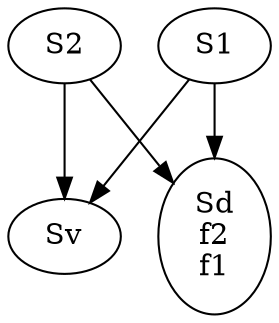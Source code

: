 digraph Fourmiliere {
  S2 [label="S2"];
  S2 -> Sv;
  S2 -> Sd;
  S1 [label="S1"];
  S1 -> Sv;
  S1 -> Sd;
  Sd [label="Sd\nf2\nf1"];
  Sv [label="Sv"];
}
